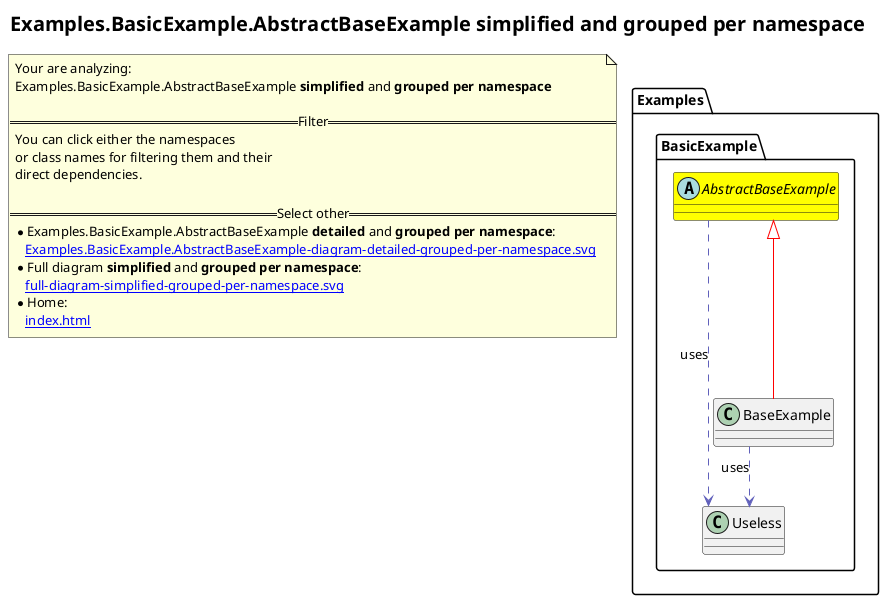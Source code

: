 @startuml
skinparam linetype ortho
title <size:20>Examples.BasicExample.AbstractBaseExample **simplified** and **grouped per namespace**</size>
note "Your are analyzing:\nExamples.BasicExample.AbstractBaseExample **simplified** and **grouped per namespace**\n\n==Filter==\nYou can click either the namespaces \nor class names for filtering them and their\ndirect dependencies.\n\n==Select other==\n* Examples.BasicExample.AbstractBaseExample **detailed** and **grouped per namespace**:\n   [[Examples.BasicExample.AbstractBaseExample-diagram-detailed-grouped-per-namespace.svg]]\n* Full diagram **simplified** and **grouped per namespace**:\n   [[full-diagram-simplified-grouped-per-namespace.svg]]\n* Home:\n   [[index.html]]" as FloatingNote
namespace Examples [[Examples-diagram-simplified-grouped-per-namespace.svg]] {
namespace Examples.BasicExample [[Examples.BasicExample-diagram-simplified-grouped-per-namespace.svg]] {
  abstract class Examples.BasicExample.AbstractBaseExample [[Examples.BasicExample.AbstractBaseExample-diagram-simplified-grouped-per-namespace.svg]] #yellow {
  }
  class Examples.BasicExample.Useless [[Examples.BasicExample.Useless-diagram-simplified-grouped-per-namespace.svg]]  {
  }
  class Examples.BasicExample.BaseExample [[Examples.BasicExample.BaseExample-diagram-simplified-grouped-per-namespace.svg]]  {
  }
'Compared namespace Examples.BasicExample [[Examples.BasicExample-diagram-simplified-grouped-per-namespace.svg]] { with last element of   }
' Closing all previous_sub_namespace_list namespace None because file analysis is finished.
' Closing namespace BasicExample
}
' Closing namespace Examples
}
 ' *************************************** 
 ' *************************************** 
 ' *************************************** 
' Class relations extracted from namespace:
' Examples.BasicExample
Examples.BasicExample.AbstractBaseExample .[#6060BB].> Examples.BasicExample.Useless  : uses 
Examples.BasicExample.AbstractBaseExample <|-[#red]- Examples.BasicExample.BaseExample
Examples.BasicExample.BaseExample .[#6060BB].> Examples.BasicExample.Useless  : uses 
@enduml